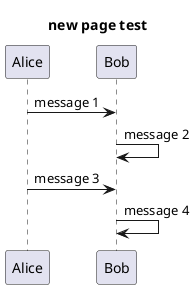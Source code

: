 @startuml
title new page test

Alice -> Bob : message 1

Bob -> Bob : message 2

Alice -> Bob : message 3

Bob -> Bob : message 4

@enduml